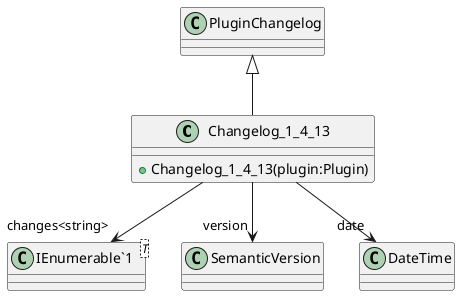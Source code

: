 @startuml
class Changelog_1_4_13 {
    + Changelog_1_4_13(plugin:Plugin)
}
class "IEnumerable`1"<T> {
}
PluginChangelog <|-- Changelog_1_4_13
Changelog_1_4_13 --> "version" SemanticVersion
Changelog_1_4_13 --> "date" DateTime
Changelog_1_4_13 --> "changes<string>" "IEnumerable`1"
@enduml
